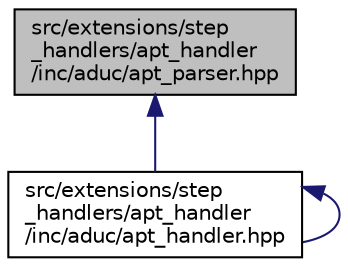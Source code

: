 digraph "src/extensions/step_handlers/apt_handler/inc/aduc/apt_parser.hpp"
{
 // LATEX_PDF_SIZE
  edge [fontname="Helvetica",fontsize="10",labelfontname="Helvetica",labelfontsize="10"];
  node [fontname="Helvetica",fontsize="10",shape=record];
  Node1 [label="src/extensions/step\l_handlers/apt_handler\l/inc/aduc/apt_parser.hpp",height=0.2,width=0.4,color="black", fillcolor="grey75", style="filled", fontcolor="black",tooltip="Defines types and methods required to parse APT file (JSON format)."];
  Node1 -> Node2 [dir="back",color="midnightblue",fontsize="10",style="solid",fontname="Helvetica"];
  Node2 [label="src/extensions/step\l_handlers/apt_handler\l/inc/aduc/apt_handler.hpp",height=0.2,width=0.4,color="black", fillcolor="white", style="filled",URL="$apt__handler_8hpp.html",tooltip="Defines types and methods for APT handler plug-in for APT (Advanced Package Tool)"];
  Node2 -> Node2 [dir="back",color="midnightblue",fontsize="10",style="solid",fontname="Helvetica"];
}
